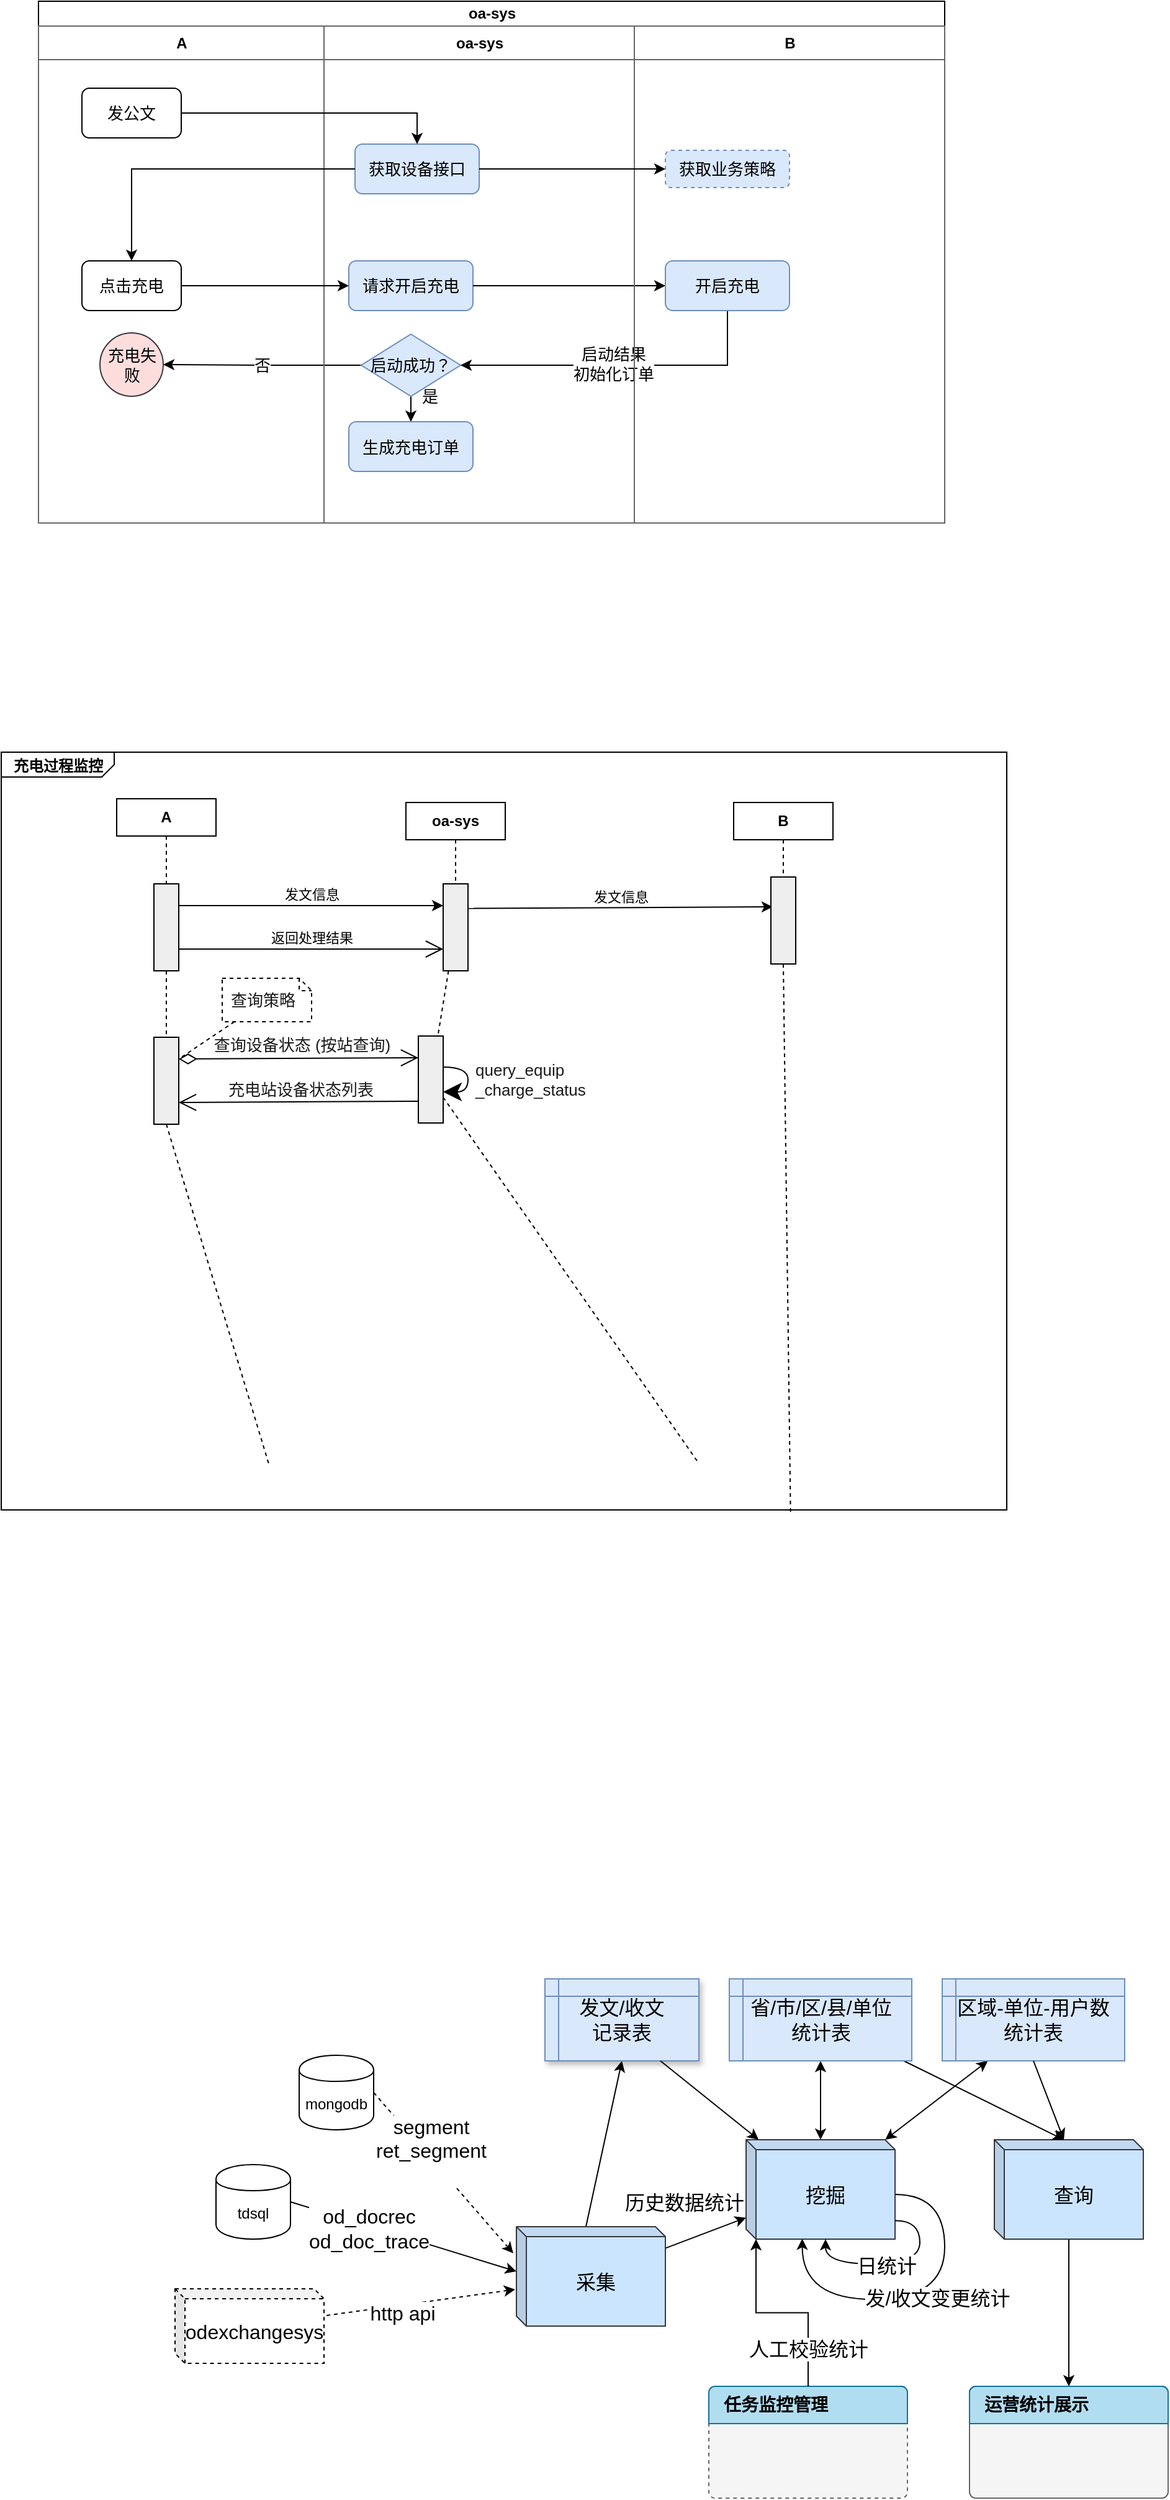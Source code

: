 <mxfile version="10.9.0" type="github"><diagram id="KTjkPIcVOgTDWT1RkaMk" name="Page-1"><mxGraphModel dx="1181" dy="645" grid="1" gridSize="10" guides="1" tooltips="1" connect="1" arrows="1" fold="1" page="1" pageScale="1" pageWidth="827" pageHeight="1169" math="0" shadow="0"><root><mxCell id="0"/><mxCell id="1" parent="0"/><mxCell id="LB0LnLkRX3xZPlyKJ1Ee-1" value="oa-sys" style="swimlane;html=1;childLayout=stackLayout;resizeParent=1;resizeParentMax=0;startSize=20;swimlaneLine=1;comic=0;glass=0;swimlaneFillColor=none;fillColor=#ffffff;strokeColor=#000000;" vertex="1" parent="1"><mxGeometry x="50" y="40" width="730" height="420" as="geometry"><mxRectangle x="400" y="360" width="60" height="20" as="alternateBounds"/></mxGeometry></mxCell><mxCell id="LB0LnLkRX3xZPlyKJ1Ee-2" value="否" style="edgeStyle=orthogonalEdgeStyle;rounded=0;html=1;jettySize=auto;orthogonalLoop=1;fontSize=13;" edge="1" parent="LB0LnLkRX3xZPlyKJ1Ee-1" source="LB0LnLkRX3xZPlyKJ1Ee-21" target="LB0LnLkRX3xZPlyKJ1Ee-8"><mxGeometry relative="1" as="geometry"><mxPoint x="70.056" y="254.5" as="targetPoint"/></mxGeometry></mxCell><mxCell id="LB0LnLkRX3xZPlyKJ1Ee-5" value="A" style="swimlane;html=1;startSize=27;fillColor=#ffffff;strokeColor=#666666;" vertex="1" parent="LB0LnLkRX3xZPlyKJ1Ee-1"><mxGeometry y="20" width="230" height="400" as="geometry"><mxRectangle y="20" width="80" height="785" as="alternateBounds"/></mxGeometry></mxCell><mxCell id="LB0LnLkRX3xZPlyKJ1Ee-6" value="发公文" style="rounded=1;whiteSpace=wrap;html=1;glass=0;comic=0;fontSize=13;" vertex="1" parent="LB0LnLkRX3xZPlyKJ1Ee-5"><mxGeometry x="35" y="50" width="80" height="40" as="geometry"/></mxCell><mxCell id="LB0LnLkRX3xZPlyKJ1Ee-7" value="点击充电" style="rounded=1;whiteSpace=wrap;html=1;glass=0;comic=0;fontSize=13;" vertex="1" parent="LB0LnLkRX3xZPlyKJ1Ee-5"><mxGeometry x="35" y="189" width="80" height="40" as="geometry"/></mxCell><mxCell id="LB0LnLkRX3xZPlyKJ1Ee-8" value="充电失败" style="ellipse;whiteSpace=wrap;html=1;aspect=fixed;glass=0;comic=0;fillColor=#FFDDDD;fontSize=13;strokeColor=#36393d;" vertex="1" parent="LB0LnLkRX3xZPlyKJ1Ee-5"><mxGeometry x="49.5" y="247" width="51" height="51" as="geometry"/></mxCell><mxCell id="LB0LnLkRX3xZPlyKJ1Ee-17" value="oa-sys" style="swimlane;html=1;startSize=27;strokeColor=#666666;" vertex="1" parent="LB0LnLkRX3xZPlyKJ1Ee-1"><mxGeometry x="230" y="20" width="250" height="400" as="geometry"/></mxCell><mxCell id="LB0LnLkRX3xZPlyKJ1Ee-18" value="获取设备接口" style="rounded=1;whiteSpace=wrap;html=1;glass=0;comic=0;fontSize=13;fillColor=#dae8fc;strokeColor=#6c8ebf;" vertex="1" parent="LB0LnLkRX3xZPlyKJ1Ee-17"><mxGeometry x="25" y="95" width="100" height="40" as="geometry"/></mxCell><mxCell id="LB0LnLkRX3xZPlyKJ1Ee-19" value="请求开启充电" style="rounded=1;whiteSpace=wrap;html=1;glass=0;comic=0;fontSize=13;fillColor=#dae8fc;strokeColor=#6c8ebf;" vertex="1" parent="LB0LnLkRX3xZPlyKJ1Ee-17"><mxGeometry x="20" y="189" width="100" height="40" as="geometry"/></mxCell><mxCell id="LB0LnLkRX3xZPlyKJ1Ee-20" value="是" style="edgeStyle=orthogonalEdgeStyle;rounded=0;html=1;jettySize=auto;orthogonalLoop=1;fontSize=13;" edge="1" parent="LB0LnLkRX3xZPlyKJ1Ee-17" source="LB0LnLkRX3xZPlyKJ1Ee-21" target="LB0LnLkRX3xZPlyKJ1Ee-23"><mxGeometry x="-1" y="15" relative="1" as="geometry"><mxPoint as="offset"/></mxGeometry></mxCell><mxCell id="LB0LnLkRX3xZPlyKJ1Ee-21" value="启动成功？" style="rhombus;whiteSpace=wrap;html=1;glass=0;comic=0;fillColor=#dae8fc;fontSize=13;strokeColor=#6c8ebf;" vertex="1" parent="LB0LnLkRX3xZPlyKJ1Ee-17"><mxGeometry x="30" y="248" width="80" height="50" as="geometry"/></mxCell><mxCell id="LB0LnLkRX3xZPlyKJ1Ee-23" value="生成充电订单" style="rounded=1;whiteSpace=wrap;html=1;glass=0;comic=0;fontSize=13;fillColor=#dae8fc;strokeColor=#6c8ebf;" vertex="1" parent="LB0LnLkRX3xZPlyKJ1Ee-17"><mxGeometry x="20" y="318.5" width="100" height="40" as="geometry"/></mxCell><mxCell id="LB0LnLkRX3xZPlyKJ1Ee-36" style="edgeStyle=orthogonalEdgeStyle;rounded=0;html=1;entryX=0.5;entryY=0;jettySize=auto;orthogonalLoop=1;fontSize=13;" edge="1" parent="LB0LnLkRX3xZPlyKJ1Ee-1" source="LB0LnLkRX3xZPlyKJ1Ee-6" target="LB0LnLkRX3xZPlyKJ1Ee-18"><mxGeometry relative="1" as="geometry"/></mxCell><mxCell id="LB0LnLkRX3xZPlyKJ1Ee-37" style="edgeStyle=orthogonalEdgeStyle;rounded=0;html=1;entryX=0.5;entryY=0;jettySize=auto;orthogonalLoop=1;fontSize=13;" edge="1" parent="LB0LnLkRX3xZPlyKJ1Ee-1" source="LB0LnLkRX3xZPlyKJ1Ee-18" target="LB0LnLkRX3xZPlyKJ1Ee-7"><mxGeometry relative="1" as="geometry"/></mxCell><mxCell id="LB0LnLkRX3xZPlyKJ1Ee-38" style="edgeStyle=orthogonalEdgeStyle;rounded=0;html=1;jettySize=auto;orthogonalLoop=1;fontSize=13;entryX=0;entryY=0.5;" edge="1" parent="LB0LnLkRX3xZPlyKJ1Ee-1" source="LB0LnLkRX3xZPlyKJ1Ee-7" target="LB0LnLkRX3xZPlyKJ1Ee-19"><mxGeometry relative="1" as="geometry"><mxPoint x="175.056" y="205.5" as="targetPoint"/></mxGeometry></mxCell><mxCell id="LB0LnLkRX3xZPlyKJ1Ee-39" style="edgeStyle=orthogonalEdgeStyle;rounded=0;html=1;entryX=0;entryY=0.5;jettySize=auto;orthogonalLoop=1;fontSize=13;" edge="1" parent="LB0LnLkRX3xZPlyKJ1Ee-1" source="LB0LnLkRX3xZPlyKJ1Ee-19" target="LB0LnLkRX3xZPlyKJ1Ee-45"><mxGeometry relative="1" as="geometry"/></mxCell><mxCell id="LB0LnLkRX3xZPlyKJ1Ee-40" style="edgeStyle=orthogonalEdgeStyle;rounded=0;html=1;exitX=0.5;exitY=1;jettySize=auto;orthogonalLoop=1;fontSize=13;entryX=1;entryY=0.5;" edge="1" parent="LB0LnLkRX3xZPlyKJ1Ee-1" source="LB0LnLkRX3xZPlyKJ1Ee-45" target="LB0LnLkRX3xZPlyKJ1Ee-21"><mxGeometry relative="1" as="geometry"/></mxCell><mxCell id="LB0LnLkRX3xZPlyKJ1Ee-41" value="启动结果&lt;br&gt;初始化订单&lt;br&gt;" style="text;html=1;resizable=0;points=[];align=center;verticalAlign=middle;labelBackgroundColor=#ffffff;fontSize=13;" vertex="1" connectable="0" parent="LB0LnLkRX3xZPlyKJ1Ee-40"><mxGeometry x="0.123" y="2" relative="1" as="geometry"><mxPoint x="9.5" y="-3" as="offset"/></mxGeometry></mxCell><mxCell id="LB0LnLkRX3xZPlyKJ1Ee-43" value="B" style="swimlane;html=1;startSize=27;strokeColor=#666666;" vertex="1" parent="LB0LnLkRX3xZPlyKJ1Ee-1"><mxGeometry x="480" y="20" width="250" height="400" as="geometry"/></mxCell><mxCell id="LB0LnLkRX3xZPlyKJ1Ee-44" value="获取业务策略" style="rounded=1;whiteSpace=wrap;html=1;glass=0;comic=0;fontSize=13;fillColor=#dae8fc;strokeColor=#6c8ebf;dashed=1;" vertex="1" parent="LB0LnLkRX3xZPlyKJ1Ee-43"><mxGeometry x="25" y="100" width="100" height="30" as="geometry"/></mxCell><mxCell id="LB0LnLkRX3xZPlyKJ1Ee-45" value="开启充电" style="rounded=1;whiteSpace=wrap;html=1;glass=0;comic=0;fontSize=13;fillColor=#dae8fc;strokeColor=#6c8ebf;" vertex="1" parent="LB0LnLkRX3xZPlyKJ1Ee-43"><mxGeometry x="25" y="189" width="100" height="40" as="geometry"/></mxCell><mxCell id="LB0LnLkRX3xZPlyKJ1Ee-73" style="edgeStyle=orthogonalEdgeStyle;rounded=0;html=1;exitX=1;exitY=0.5;entryX=0;entryY=0.5;jettySize=auto;orthogonalLoop=1;" edge="1" parent="LB0LnLkRX3xZPlyKJ1Ee-1" source="LB0LnLkRX3xZPlyKJ1Ee-18" target="LB0LnLkRX3xZPlyKJ1Ee-44"><mxGeometry relative="1" as="geometry"/></mxCell><mxCell id="LB0LnLkRX3xZPlyKJ1Ee-74" value="&lt;p style=&quot;margin: 0px ; margin-top: 4px ; margin-left: 10px ; text-align: left&quot;&gt;&lt;span&gt;充电过程监控&lt;/span&gt;&lt;br&gt;&lt;/p&gt;" style="html=1;shape=mxgraph.sysml.package;labelX=91.1;html=1;overflow=fill;strokeWidth=1;recursiveResize=0;labelBackgroundColor=none;labelBorderColor=none;fontStyle=1" vertex="1" parent="1"><mxGeometry x="20" y="644.5" width="810" height="610" as="geometry"/></mxCell><mxCell id="LB0LnLkRX3xZPlyKJ1Ee-75" value="A" style="strokeColor=inherit;fillColor=inherit;gradientColor=inherit;shape=rect;html=1;whiteSpace=wrap;align=center;labelBackgroundColor=none;labelBorderColor=none;fontStyle=1" vertex="1" parent="LB0LnLkRX3xZPlyKJ1Ee-74"><mxGeometry x="93" y="37.5" width="80" height="30" as="geometry"/></mxCell><mxCell id="LB0LnLkRX3xZPlyKJ1Ee-76" value="oa-sys" style="strokeColor=inherit;fillColor=inherit;gradientColor=inherit;shape=rect;html=1;whiteSpace=wrap;align=center;labelBackgroundColor=none;labelBorderColor=none;fontStyle=1" vertex="1" parent="LB0LnLkRX3xZPlyKJ1Ee-74"><mxGeometry x="326" y="40.5" width="80" height="30" as="geometry"/></mxCell><mxCell id="LB0LnLkRX3xZPlyKJ1Ee-77" value="" style="strokeColor=inherit;fillColor=inherit;gradientColor=inherit;endArrow=none;html=1;edgeStyle=none;dashed=1;labelBackgroundColor=none;labelBorderColor=none;exitX=0.5;exitY=1;entryX=0.266;entryY=0.939;entryPerimeter=0;" edge="1" parent="LB0LnLkRX3xZPlyKJ1Ee-74" source="LB0LnLkRX3xZPlyKJ1Ee-94" target="LB0LnLkRX3xZPlyKJ1Ee-74"><mxGeometry relative="1" as="geometry"><mxPoint x="133" y="321" as="targetPoint"/><mxPoint x="1004" y="112.5" as="sourcePoint"/></mxGeometry></mxCell><mxCell id="LB0LnLkRX3xZPlyKJ1Ee-78" value="" style="strokeColor=inherit;fillColor=inherit;gradientColor=inherit;endArrow=none;html=1;edgeStyle=none;dashed=1;labelBackgroundColor=none;labelBorderColor=none;entryX=0.694;entryY=0.939;entryPerimeter=0;" edge="1" parent="LB0LnLkRX3xZPlyKJ1Ee-74" source="LB0LnLkRX3xZPlyKJ1Ee-87" target="LB0LnLkRX3xZPlyKJ1Ee-74"><mxGeometry relative="1" as="geometry"><mxPoint x="347" y="321" as="targetPoint"/><mxPoint x="1224.244" y="112" as="sourcePoint"/></mxGeometry></mxCell><mxCell id="LB0LnLkRX3xZPlyKJ1Ee-79" value="" style="shape=rect;html=1;fillColor=#eeeeee;labelBackgroundColor=none;labelBorderColor=none;" vertex="1" parent="LB0LnLkRX3xZPlyKJ1Ee-74"><mxGeometry x="123" y="106" width="20" height="70" as="geometry"/></mxCell><mxCell id="LB0LnLkRX3xZPlyKJ1Ee-80" value="" style="strokeColor=inherit;fillColor=inherit;gradientColor=inherit;endArrow=none;html=1;edgeStyle=none;dashed=1;labelBackgroundColor=none;labelBorderColor=none;exitX=0.5;exitY=1;entryX=0.5;entryY=0;" edge="1" parent="LB0LnLkRX3xZPlyKJ1Ee-74" source="LB0LnLkRX3xZPlyKJ1Ee-75" target="LB0LnLkRX3xZPlyKJ1Ee-79"><mxGeometry relative="1" as="geometry"><mxPoint x="873.5" y="605.5" as="targetPoint"/><mxPoint x="873.5" y="391.5" as="sourcePoint"/></mxGeometry></mxCell><mxCell id="LB0LnLkRX3xZPlyKJ1Ee-81" value="" style="shape=rect;html=1;fillColor=#eeeeee;labelBackgroundColor=none;labelBorderColor=none;" vertex="1" parent="LB0LnLkRX3xZPlyKJ1Ee-74"><mxGeometry x="356" y="106" width="20" height="70" as="geometry"/></mxCell><mxCell id="LB0LnLkRX3xZPlyKJ1Ee-82" value="返回处理结果" style="strokeColor=inherit;fillColor=inherit;gradientColor=inherit;endArrow=open;html=1;edgeStyle=none;verticalAlign=bottom;labelBackgroundColor=none;endSize=12;exitX=1;exitY=0.75;labelBorderColor=none;entryX=0;entryY=0.75;" edge="1" parent="LB0LnLkRX3xZPlyKJ1Ee-74" source="LB0LnLkRX3xZPlyKJ1Ee-79" target="LB0LnLkRX3xZPlyKJ1Ee-81"><mxGeometry relative="1" as="geometry"><mxPoint x="-555" y="-157.5" as="sourcePoint"/><mxPoint x="-839.5" y="-63.5" as="targetPoint"/></mxGeometry></mxCell><mxCell id="LB0LnLkRX3xZPlyKJ1Ee-83" value="发文信息" style="strokeColor=inherit;fillColor=inherit;gradientColor=inherit;endArrow=none;html=1;edgeStyle=none;verticalAlign=bottom;labelBackgroundColor=none;endSize=12;entryX=1;entryY=0.25;labelBorderColor=none;startArrow=classic;startFill=1;exitX=0;exitY=0.25;endFill=0;" edge="1" parent="LB0LnLkRX3xZPlyKJ1Ee-74" source="LB0LnLkRX3xZPlyKJ1Ee-81" target="LB0LnLkRX3xZPlyKJ1Ee-79"><mxGeometry relative="1" as="geometry"><mxPoint x="-565" y="-166.5" as="sourcePoint"/><mxPoint x="-355" y="-166.5" as="targetPoint"/></mxGeometry></mxCell><mxCell id="LB0LnLkRX3xZPlyKJ1Ee-84" value="" style="strokeColor=inherit;fillColor=inherit;gradientColor=inherit;endArrow=none;html=1;edgeStyle=none;dashed=1;labelBackgroundColor=none;labelBorderColor=none;" edge="1" parent="LB0LnLkRX3xZPlyKJ1Ee-74" source="LB0LnLkRX3xZPlyKJ1Ee-76" target="LB0LnLkRX3xZPlyKJ1Ee-81"><mxGeometry relative="1" as="geometry"><mxPoint x="1087.298" y="604.5" as="targetPoint"/><mxPoint x="1086.087" y="394.5" as="sourcePoint"/></mxGeometry></mxCell><mxCell id="LB0LnLkRX3xZPlyKJ1Ee-85" style="edgeStyle=none;rounded=0;comic=0;html=0;exitX=0;exitY=0.75;entryX=1;entryY=0.75;labelBackgroundColor=none;startArrow=none;startFill=0;startSize=12;endArrow=open;endFill=0;endSize=12;jettySize=auto;orthogonalLoop=1;strokeWidth=1;fontSize=13;fontColor=#1A1A1A;" edge="1" parent="LB0LnLkRX3xZPlyKJ1Ee-74" source="LB0LnLkRX3xZPlyKJ1Ee-87" target="LB0LnLkRX3xZPlyKJ1Ee-94"><mxGeometry relative="1" as="geometry"/></mxCell><mxCell id="LB0LnLkRX3xZPlyKJ1Ee-86" value="充电站设备状态列表" style="text;html=1;resizable=0;points=[];align=center;verticalAlign=middle;labelBackgroundColor=#ffffff;fontSize=13;fontColor=#1A1A1A;" vertex="1" connectable="0" parent="LB0LnLkRX3xZPlyKJ1Ee-85"><mxGeometry x="0.021" y="-1" relative="1" as="geometry"><mxPoint x="3.5" y="-9.5" as="offset"/></mxGeometry></mxCell><mxCell id="LB0LnLkRX3xZPlyKJ1Ee-87" value="" style="shape=rect;html=1;fillColor=#eeeeee;labelBackgroundColor=none;labelBorderColor=none;" vertex="1" parent="LB0LnLkRX3xZPlyKJ1Ee-74"><mxGeometry x="336" y="228.5" width="20" height="70" as="geometry"/></mxCell><mxCell id="LB0LnLkRX3xZPlyKJ1Ee-88" value="" style="strokeColor=inherit;fillColor=inherit;gradientColor=inherit;endArrow=none;html=1;edgeStyle=none;dashed=1;labelBackgroundColor=none;labelBorderColor=none;" edge="1" parent="LB0LnLkRX3xZPlyKJ1Ee-74" source="LB0LnLkRX3xZPlyKJ1Ee-81" target="LB0LnLkRX3xZPlyKJ1Ee-87"><mxGeometry relative="1" as="geometry"><mxPoint x="386.667" y="1353.667" as="targetPoint"/><mxPoint x="386.092" y="1136" as="sourcePoint"/></mxGeometry></mxCell><mxCell id="LB0LnLkRX3xZPlyKJ1Ee-92" style="edgeStyle=none;rounded=0;comic=0;html=0;entryX=0;entryY=0.25;labelBackgroundColor=none;startArrow=diamondThin;startFill=0;startSize=12;endArrow=open;endFill=0;endSize=12;jettySize=auto;orthogonalLoop=1;strokeWidth=1;fontSize=13;fontColor=#1A1A1A;exitX=1;exitY=0.25;" edge="1" parent="LB0LnLkRX3xZPlyKJ1Ee-74" source="LB0LnLkRX3xZPlyKJ1Ee-94" target="LB0LnLkRX3xZPlyKJ1Ee-87"><mxGeometry relative="1" as="geometry"/></mxCell><mxCell id="LB0LnLkRX3xZPlyKJ1Ee-93" value="查询设备状态 (按站查询)" style="text;html=1;resizable=0;points=[];align=center;verticalAlign=middle;labelBackgroundColor=#ffffff;fontSize=13;fontColor=#1A1A1A;" vertex="1" connectable="0" parent="LB0LnLkRX3xZPlyKJ1Ee-92"><mxGeometry x="0.014" y="1" relative="1" as="geometry"><mxPoint x="0.5" y="-10" as="offset"/></mxGeometry></mxCell><mxCell id="LB0LnLkRX3xZPlyKJ1Ee-94" value="" style="shape=rect;html=1;fillColor=#eeeeee;labelBackgroundColor=none;labelBorderColor=none;" vertex="1" parent="LB0LnLkRX3xZPlyKJ1Ee-74"><mxGeometry x="123" y="229.5" width="20" height="70" as="geometry"/></mxCell><mxCell id="LB0LnLkRX3xZPlyKJ1Ee-95" value="" style="strokeColor=inherit;fillColor=inherit;gradientColor=inherit;endArrow=none;html=1;edgeStyle=none;dashed=1;labelBackgroundColor=none;labelBorderColor=none;exitX=0.5;exitY=1;" edge="1" parent="LB0LnLkRX3xZPlyKJ1Ee-74" source="LB0LnLkRX3xZPlyKJ1Ee-79" target="LB0LnLkRX3xZPlyKJ1Ee-94"><mxGeometry relative="1" as="geometry"><mxPoint x="173.31" y="1353.328" as="targetPoint"/><mxPoint x="173.31" y="1136.086" as="sourcePoint"/></mxGeometry></mxCell><mxCell id="LB0LnLkRX3xZPlyKJ1Ee-98" style="edgeStyle=orthogonalEdgeStyle;curved=1;rounded=0;comic=0;html=0;labelBackgroundColor=none;startArrow=none;startFill=0;startSize=12;endArrow=classic;endFill=1;endSize=12;jettySize=auto;orthogonalLoop=1;strokeWidth=1;fontSize=13;fontColor=#1A1A1A;" edge="1" parent="LB0LnLkRX3xZPlyKJ1Ee-74" source="LB0LnLkRX3xZPlyKJ1Ee-87" target="LB0LnLkRX3xZPlyKJ1Ee-87"><mxGeometry relative="1" as="geometry"/></mxCell><mxCell id="LB0LnLkRX3xZPlyKJ1Ee-99" value="&lt;span lang=&quot;EN-US&quot;&gt;query_equip&lt;br&gt;_charge_status&lt;/span&gt;" style="text;html=1;resizable=0;points=[];align=left;verticalAlign=middle;labelBackgroundColor=#ffffff;fontSize=13;fontColor=#1A1A1A;" vertex="1" connectable="0" parent="LB0LnLkRX3xZPlyKJ1Ee-98"><mxGeometry x="-0.395" y="-5" relative="1" as="geometry"><mxPoint x="6" y="5" as="offset"/></mxGeometry></mxCell><mxCell id="LB0LnLkRX3xZPlyKJ1Ee-100" style="rounded=0;comic=0;html=0;entryX=1;entryY=0.25;labelBackgroundColor=none;startArrow=none;startFill=0;startSize=12;endArrow=none;endFill=0;endSize=12;jettySize=auto;orthogonalLoop=1;strokeWidth=1;fontSize=13;fontColor=#1A1A1A;dashed=1;" edge="1" parent="LB0LnLkRX3xZPlyKJ1Ee-74" source="LB0LnLkRX3xZPlyKJ1Ee-101" target="LB0LnLkRX3xZPlyKJ1Ee-94"><mxGeometry relative="1" as="geometry"/></mxCell><mxCell id="LB0LnLkRX3xZPlyKJ1Ee-101" value="查询策略" style="shape=note;size=10;spacingLeft=5;align=left;whiteSpace=wrap;labelBackgroundColor=none;fontSize=13;fontColor=#1A1A1A;html=0;dashed=1;" vertex="1" parent="LB0LnLkRX3xZPlyKJ1Ee-74"><mxGeometry x="178" y="182" width="72" height="35" as="geometry"/></mxCell><mxCell id="LB0LnLkRX3xZPlyKJ1Ee-131" value="B" style="strokeColor=inherit;fillColor=inherit;gradientColor=inherit;shape=rect;html=1;whiteSpace=wrap;align=center;labelBackgroundColor=none;labelBorderColor=none;fontStyle=1" vertex="1" parent="LB0LnLkRX3xZPlyKJ1Ee-74"><mxGeometry x="590" y="40.5" width="80" height="30" as="geometry"/></mxCell><mxCell id="LB0LnLkRX3xZPlyKJ1Ee-135" value="发文信息" style="strokeColor=inherit;fillColor=inherit;gradientColor=inherit;endArrow=none;html=1;edgeStyle=none;verticalAlign=bottom;labelBackgroundColor=none;endSize=12;entryX=1;entryY=0.25;labelBorderColor=none;startArrow=classic;startFill=1;exitX=0.075;exitY=0.343;endFill=0;exitDx=0;exitDy=0;exitPerimeter=0;" edge="1" parent="LB0LnLkRX3xZPlyKJ1Ee-74" source="LB0LnLkRX3xZPlyKJ1Ee-168"><mxGeometry relative="1" as="geometry"><mxPoint x="589.095" y="125.738" as="sourcePoint"/><mxPoint x="376.238" y="125.738" as="targetPoint"/></mxGeometry></mxCell><mxCell id="LB0LnLkRX3xZPlyKJ1Ee-136" value="" style="strokeColor=inherit;fillColor=inherit;gradientColor=inherit;endArrow=none;html=1;edgeStyle=none;dashed=1;labelBackgroundColor=none;labelBorderColor=none;exitX=0.5;exitY=1;exitDx=0;exitDy=0;entryX=0.785;entryY=1.005;entryDx=0;entryDy=0;entryPerimeter=0;" edge="1" parent="LB0LnLkRX3xZPlyKJ1Ee-74" source="LB0LnLkRX3xZPlyKJ1Ee-168" target="LB0LnLkRX3xZPlyKJ1Ee-74"><mxGeometry relative="1" as="geometry"><mxPoint x="376" y="116" as="targetPoint"/><mxPoint x="376" y="80.5" as="sourcePoint"/></mxGeometry></mxCell><mxCell id="LB0LnLkRX3xZPlyKJ1Ee-168" value="" style="shape=rect;html=1;fillColor=#eeeeee;labelBackgroundColor=none;labelBorderColor=none;" vertex="1" parent="LB0LnLkRX3xZPlyKJ1Ee-74"><mxGeometry x="620" y="100.5" width="20" height="70" as="geometry"/></mxCell><mxCell id="LB0LnLkRX3xZPlyKJ1Ee-169" value="" style="strokeColor=inherit;fillColor=inherit;gradientColor=inherit;endArrow=none;html=1;edgeStyle=none;dashed=1;labelBackgroundColor=none;labelBorderColor=none;exitX=0.5;exitY=1;exitDx=0;exitDy=0;entryX=0.5;entryY=0;entryDx=0;entryDy=0;" edge="1" parent="LB0LnLkRX3xZPlyKJ1Ee-74" source="LB0LnLkRX3xZPlyKJ1Ee-131" target="LB0LnLkRX3xZPlyKJ1Ee-168"><mxGeometry relative="1" as="geometry"><mxPoint x="655.619" y="1257.762" as="targetPoint"/><mxPoint x="649.905" y="714.905" as="sourcePoint"/></mxGeometry></mxCell><mxCell id="LB0LnLkRX3xZPlyKJ1Ee-174" style="rounded=0;orthogonalLoop=1;jettySize=auto;html=1;exitX=-0.021;exitY=0.268;exitDx=0;exitDy=0;exitPerimeter=0;entryX=1;entryY=0.5;entryDx=0;entryDy=0;startArrow=classic;startFill=1;endArrow=none;endFill=0;fontSize=16;dashed=1;" edge="1" parent="1" source="LB0LnLkRX3xZPlyKJ1Ee-170" target="LB0LnLkRX3xZPlyKJ1Ee-171"><mxGeometry relative="1" as="geometry"/></mxCell><mxCell id="LB0LnLkRX3xZPlyKJ1Ee-175" value="segment&lt;br&gt;ret_segment&lt;br&gt;&lt;br&gt;" style="text;resizable=0;points=[];align=center;verticalAlign=middle;labelBackgroundColor=#ffffff;fontSize=16;html=1;" vertex="1" connectable="0" parent="LB0LnLkRX3xZPlyKJ1Ee-174"><mxGeometry x="0.323" relative="1" as="geometry"><mxPoint x="8" y="2" as="offset"/></mxGeometry></mxCell><mxCell id="LB0LnLkRX3xZPlyKJ1Ee-177" style="edgeStyle=none;rounded=0;orthogonalLoop=1;jettySize=auto;html=1;entryX=1;entryY=0.5;entryDx=0;entryDy=0;startArrow=classic;startFill=1;endArrow=none;endFill=0;fontSize=16;exitX=0;exitY=0;exitDx=0;exitDy=36;exitPerimeter=0;" edge="1" parent="1" source="LB0LnLkRX3xZPlyKJ1Ee-170" target="LB0LnLkRX3xZPlyKJ1Ee-172"><mxGeometry relative="1" as="geometry"><mxPoint x="400" y="1930" as="sourcePoint"/></mxGeometry></mxCell><mxCell id="LB0LnLkRX3xZPlyKJ1Ee-178" value="od_docrec&lt;br&gt;od_doc_trace&lt;br&gt;" style="text;html=1;resizable=0;points=[];align=center;verticalAlign=middle;labelBackgroundColor=#ffffff;fontSize=16;" vertex="1" connectable="0" parent="LB0LnLkRX3xZPlyKJ1Ee-177"><mxGeometry x="0.301" y="2" relative="1" as="geometry"><mxPoint as="offset"/></mxGeometry></mxCell><mxCell id="LB0LnLkRX3xZPlyKJ1Ee-179" style="edgeStyle=none;rounded=0;orthogonalLoop=1;jettySize=auto;html=1;startArrow=classic;startFill=1;endArrow=none;endFill=0;fontSize=16;dashed=1;" edge="1" parent="1" target="LB0LnLkRX3xZPlyKJ1Ee-173"><mxGeometry relative="1" as="geometry"><mxPoint x="434" y="1882" as="sourcePoint"/></mxGeometry></mxCell><mxCell id="LB0LnLkRX3xZPlyKJ1Ee-180" value="http api&lt;br&gt;" style="text;html=1;resizable=0;points=[];align=center;verticalAlign=middle;labelBackgroundColor=#ffffff;fontSize=16;" vertex="1" connectable="0" parent="LB0LnLkRX3xZPlyKJ1Ee-179"><mxGeometry x="-0.237" y="1" relative="1" as="geometry"><mxPoint x="-32.5" y="10" as="offset"/></mxGeometry></mxCell><mxCell id="LB0LnLkRX3xZPlyKJ1Ee-183" style="edgeStyle=none;rounded=0;orthogonalLoop=1;jettySize=auto;html=1;exitX=0;exitY=0;exitDx=56;exitDy=0;exitPerimeter=0;entryX=0.5;entryY=1;entryDx=0;entryDy=0;startArrow=none;startFill=0;endArrow=classic;endFill=1;fontSize=16;" edge="1" parent="1" source="LB0LnLkRX3xZPlyKJ1Ee-170" target="LB0LnLkRX3xZPlyKJ1Ee-182"><mxGeometry relative="1" as="geometry"/></mxCell><mxCell id="LB0LnLkRX3xZPlyKJ1Ee-171" value="mongodb" style="shape=cylinder;whiteSpace=wrap;html=1;boundedLbl=1;backgroundOutline=1;" vertex="1" parent="1"><mxGeometry x="260" y="1693.5" width="60" height="60" as="geometry"/></mxCell><mxCell id="LB0LnLkRX3xZPlyKJ1Ee-172" value="tdsql" style="shape=cylinder;whiteSpace=wrap;html=1;boundedLbl=1;backgroundOutline=1;" vertex="1" parent="1"><mxGeometry x="193" y="1781.5" width="60" height="60" as="geometry"/></mxCell><mxCell id="LB0LnLkRX3xZPlyKJ1Ee-173" value="odexchangesys" style="shape=cube;whiteSpace=wrap;html=1;boundedLbl=1;backgroundOutline=1;darkOpacity=0.05;darkOpacity2=0.1;size=8;fontSize=16;dashed=1;" vertex="1" parent="1"><mxGeometry x="160" y="1881.5" width="120" height="60" as="geometry"/></mxCell><mxCell id="LB0LnLkRX3xZPlyKJ1Ee-182" value="发文/收文&lt;br&gt;记录表" style="shape=internalStorage;whiteSpace=wrap;html=1;backgroundOutline=1;labelBackgroundColor=none;fontSize=16;dx=11;dy=14;fillColor=#dae8fc;strokeColor=#6c8ebf;shadow=1;" vertex="1" parent="1"><mxGeometry x="458" y="1632" width="124" height="66" as="geometry"/></mxCell><mxCell id="LB0LnLkRX3xZPlyKJ1Ee-191" style="edgeStyle=none;rounded=0;orthogonalLoop=1;jettySize=auto;html=1;startArrow=classic;startFill=1;endArrow=classic;endFill=1;fontSize=16;" edge="1" parent="1" source="LB0LnLkRX3xZPlyKJ1Ee-184" target="LB0LnLkRX3xZPlyKJ1Ee-190"><mxGeometry relative="1" as="geometry"/></mxCell><mxCell id="LB0LnLkRX3xZPlyKJ1Ee-192" style="edgeStyle=none;rounded=0;orthogonalLoop=1;jettySize=auto;html=1;startArrow=classic;startFill=1;endArrow=none;endFill=0;fontSize=16;entryX=0.75;entryY=1;entryDx=0;entryDy=0;" edge="1" parent="1" source="LB0LnLkRX3xZPlyKJ1Ee-184" target="LB0LnLkRX3xZPlyKJ1Ee-182"><mxGeometry relative="1" as="geometry"><mxPoint x="610" y="1750" as="targetPoint"/></mxGeometry></mxCell><mxCell id="LB0LnLkRX3xZPlyKJ1Ee-193" style="rounded=0;orthogonalLoop=1;jettySize=auto;html=1;startArrow=none;startFill=0;endArrow=classic;endFill=1;fontSize=16;entryX=0.377;entryY=0.995;entryDx=0;entryDy=0;entryPerimeter=0;exitX=0;exitY=0;exitDx=120;exitDy=44;exitPerimeter=0;edgeStyle=orthogonalEdgeStyle;curved=1;" edge="1" parent="1" source="LB0LnLkRX3xZPlyKJ1Ee-184" target="LB0LnLkRX3xZPlyKJ1Ee-184"><mxGeometry relative="1" as="geometry"><mxPoint x="720" y="1920" as="targetPoint"/><mxPoint x="760" y="1900" as="sourcePoint"/><Array as="points"><mxPoint x="780" y="1805"/><mxPoint x="780" y="1890"/><mxPoint x="665" y="1890"/></Array></mxGeometry></mxCell><mxCell id="LB0LnLkRX3xZPlyKJ1Ee-194" value="发/收文变更统计" style="text;html=1;resizable=0;points=[];align=center;verticalAlign=middle;labelBackgroundColor=#ffffff;fontSize=16;" vertex="1" connectable="0" parent="LB0LnLkRX3xZPlyKJ1Ee-193"><mxGeometry x="-0.09" y="-1" relative="1" as="geometry"><mxPoint as="offset"/></mxGeometry></mxCell><mxCell id="LB0LnLkRX3xZPlyKJ1Ee-196" style="rounded=0;orthogonalLoop=1;jettySize=auto;html=1;entryX=0.25;entryY=1;entryDx=0;entryDy=0;startArrow=classic;startFill=1;endArrow=classic;endFill=1;fontSize=16;" edge="1" parent="1" source="LB0LnLkRX3xZPlyKJ1Ee-184" target="LB0LnLkRX3xZPlyKJ1Ee-195"><mxGeometry relative="1" as="geometry"/></mxCell><mxCell id="LB0LnLkRX3xZPlyKJ1Ee-184" value="挖掘" style="shape=cube;whiteSpace=wrap;html=1;boundedLbl=1;backgroundOutline=1;darkOpacity=0.05;darkOpacity2=0.1;size=8;fillColor=#cce5ff;strokeColor=#36393d;fontSize=16;" vertex="1" parent="1"><mxGeometry x="620" y="1761.5" width="120" height="80" as="geometry"/></mxCell><mxCell id="LB0LnLkRX3xZPlyKJ1Ee-187" value="" style="html=1;shadow=0;dashed=1;shape=mxgraph.bootstrap.rrect;align=center;rSize=5;strokeColor=#666666;fillColor=#f5f5f5;fontColor=#333333;spacingTop=30;whiteSpace=wrap;labelBackgroundColor=#ffffff;" vertex="1" parent="1"><mxGeometry x="590" y="1960" width="160" height="90" as="geometry"/></mxCell><mxCell id="LB0LnLkRX3xZPlyKJ1Ee-188" value="任务监控管理" style="html=1;shadow=0;dashed=0;shape=mxgraph.bootstrap.topButton;rSize=5;strokeColor=#10739e;fillColor=#b1ddf0;fontSize=14;fontStyle=1;align=left;spacingLeft=10;whiteSpace=wrap;resizeWidth=1;" vertex="1" parent="LB0LnLkRX3xZPlyKJ1Ee-187"><mxGeometry width="160.0" height="30" relative="1" as="geometry"/></mxCell><mxCell id="LB0LnLkRX3xZPlyKJ1Ee-205" style="rounded=0;orthogonalLoop=1;jettySize=auto;html=1;startArrow=none;startFill=0;endArrow=classic;endFill=1;fontSize=16;entryX=0;entryY=0;entryDx=8;entryDy=80;entryPerimeter=0;edgeStyle=orthogonalEdgeStyle;" edge="1" parent="LB0LnLkRX3xZPlyKJ1Ee-187" source="LB0LnLkRX3xZPlyKJ1Ee-188" target="LB0LnLkRX3xZPlyKJ1Ee-184"><mxGeometry relative="1" as="geometry"/></mxCell><mxCell id="LB0LnLkRX3xZPlyKJ1Ee-206" value="人工校验统计" style="text;html=1;resizable=0;points=[];align=center;verticalAlign=middle;labelBackgroundColor=#ffffff;fontSize=16;" vertex="1" connectable="0" parent="LB0LnLkRX3xZPlyKJ1Ee-205"><mxGeometry x="-0.548" y="-2" relative="1" as="geometry"><mxPoint x="-2" y="6.5" as="offset"/></mxGeometry></mxCell><mxCell id="LB0LnLkRX3xZPlyKJ1Ee-207" style="rounded=0;orthogonalLoop=1;jettySize=auto;html=1;startArrow=none;startFill=0;endArrow=classic;endFill=1;fontSize=16;" edge="1" parent="1" source="LB0LnLkRX3xZPlyKJ1Ee-189" target="LB0LnLkRX3xZPlyKJ1Ee-202"><mxGeometry relative="1" as="geometry"/></mxCell><mxCell id="LB0LnLkRX3xZPlyKJ1Ee-189" value="查询" style="shape=cube;whiteSpace=wrap;html=1;boundedLbl=1;backgroundOutline=1;darkOpacity=0.05;darkOpacity2=0.1;size=8;fillColor=#cce5ff;strokeColor=#36393d;fontSize=16;" vertex="1" parent="1"><mxGeometry x="820" y="1761.5" width="120" height="80" as="geometry"/></mxCell><mxCell id="LB0LnLkRX3xZPlyKJ1Ee-200" style="rounded=0;orthogonalLoop=1;jettySize=auto;html=1;entryX=0;entryY=0;entryDx=56;entryDy=0;entryPerimeter=0;startArrow=none;startFill=0;endArrow=classic;endFill=1;fontSize=16;" edge="1" parent="1" source="LB0LnLkRX3xZPlyKJ1Ee-190" target="LB0LnLkRX3xZPlyKJ1Ee-189"><mxGeometry relative="1" as="geometry"/></mxCell><mxCell id="LB0LnLkRX3xZPlyKJ1Ee-190" value="省/市/区/县/单位&lt;br&gt;统计表&lt;br&gt;" style="shape=internalStorage;whiteSpace=wrap;html=1;backgroundOutline=1;labelBackgroundColor=none;fontSize=16;dx=11;dy=14;fillColor=#dae8fc;strokeColor=#6c8ebf;" vertex="1" parent="1"><mxGeometry x="606.5" y="1632" width="147" height="66" as="geometry"/></mxCell><mxCell id="LB0LnLkRX3xZPlyKJ1Ee-203" style="edgeStyle=none;rounded=0;orthogonalLoop=1;jettySize=auto;html=1;startArrow=none;startFill=0;endArrow=classic;endFill=1;fontSize=16;" edge="1" parent="1" source="LB0LnLkRX3xZPlyKJ1Ee-170" target="LB0LnLkRX3xZPlyKJ1Ee-184"><mxGeometry relative="1" as="geometry"/></mxCell><mxCell id="LB0LnLkRX3xZPlyKJ1Ee-204" value="历史数据统计" style="text;html=1;resizable=0;points=[];align=center;verticalAlign=middle;labelBackgroundColor=#ffffff;fontSize=16;" vertex="1" connectable="0" parent="LB0LnLkRX3xZPlyKJ1Ee-203"><mxGeometry x="-0.383" y="-1" relative="1" as="geometry"><mxPoint x="-5.5" y="-30.5" as="offset"/></mxGeometry></mxCell><mxCell id="LB0LnLkRX3xZPlyKJ1Ee-170" value="采集" style="shape=cube;whiteSpace=wrap;html=1;boundedLbl=1;backgroundOutline=1;darkOpacity=0.05;darkOpacity2=0.1;size=8;fillColor=#cce5ff;strokeColor=#36393d;fontSize=16;" vertex="1" parent="1"><mxGeometry x="435" y="1831.5" width="120" height="80" as="geometry"/></mxCell><mxCell id="LB0LnLkRX3xZPlyKJ1Ee-195" value="区域-单位-用户数&lt;br&gt;统计表&lt;br&gt;" style="shape=internalStorage;whiteSpace=wrap;html=1;backgroundOutline=1;labelBackgroundColor=none;fontSize=16;dx=11;dy=14;fillColor=#dae8fc;strokeColor=#6c8ebf;" vertex="1" parent="1"><mxGeometry x="778" y="1632" width="147" height="66" as="geometry"/></mxCell><mxCell id="LB0LnLkRX3xZPlyKJ1Ee-197" style="rounded=0;orthogonalLoop=1;jettySize=auto;html=1;startArrow=classic;startFill=1;endArrow=none;endFill=0;fontSize=16;exitX=0;exitY=0;exitDx=64;exitDy=80;exitPerimeter=0;entryX=1.002;entryY=0.814;entryDx=0;entryDy=0;entryPerimeter=0;edgeStyle=orthogonalEdgeStyle;curved=1;" edge="1" parent="1" source="LB0LnLkRX3xZPlyKJ1Ee-184" target="LB0LnLkRX3xZPlyKJ1Ee-184"><mxGeometry relative="1" as="geometry"><mxPoint x="740" y="1810" as="targetPoint"/><mxPoint x="790" y="1940" as="sourcePoint"/></mxGeometry></mxCell><mxCell id="LB0LnLkRX3xZPlyKJ1Ee-198" value="日统计" style="text;html=1;resizable=0;points=[];align=center;verticalAlign=middle;labelBackgroundColor=#ffffff;fontSize=16;" vertex="1" connectable="0" parent="LB0LnLkRX3xZPlyKJ1Ee-197"><mxGeometry x="-0.09" y="-1" relative="1" as="geometry"><mxPoint as="offset"/></mxGeometry></mxCell><mxCell id="LB0LnLkRX3xZPlyKJ1Ee-199" style="rounded=0;orthogonalLoop=1;jettySize=auto;html=1;entryX=0.5;entryY=1;entryDx=0;entryDy=0;startArrow=classic;startFill=1;endArrow=none;endFill=0;fontSize=16;exitX=0;exitY=0;exitDx=56;exitDy=0;exitPerimeter=0;" edge="1" parent="1" source="LB0LnLkRX3xZPlyKJ1Ee-189" target="LB0LnLkRX3xZPlyKJ1Ee-195"><mxGeometry relative="1" as="geometry"><mxPoint x="920" y="1740" as="sourcePoint"/><mxPoint x="824.714" y="1707.857" as="targetPoint"/></mxGeometry></mxCell><mxCell id="LB0LnLkRX3xZPlyKJ1Ee-201" value="" style="html=1;shadow=0;dashed=0;shape=mxgraph.bootstrap.rrect;align=center;rSize=5;strokeColor=#666666;fillColor=#f5f5f5;fontColor=#333333;spacingTop=30;whiteSpace=wrap;labelBackgroundColor=#ffffff;" vertex="1" parent="1"><mxGeometry x="800" y="1960" width="160" height="90" as="geometry"/></mxCell><mxCell id="LB0LnLkRX3xZPlyKJ1Ee-202" value="运营统计展示" style="html=1;shadow=0;dashed=0;shape=mxgraph.bootstrap.topButton;rSize=5;strokeColor=#10739e;fillColor=#b1ddf0;fontSize=14;fontStyle=1;align=left;spacingLeft=10;whiteSpace=wrap;resizeWidth=1;" vertex="1" parent="LB0LnLkRX3xZPlyKJ1Ee-201"><mxGeometry width="160.0" height="30" relative="1" as="geometry"/></mxCell></root></mxGraphModel></diagram></mxfile>